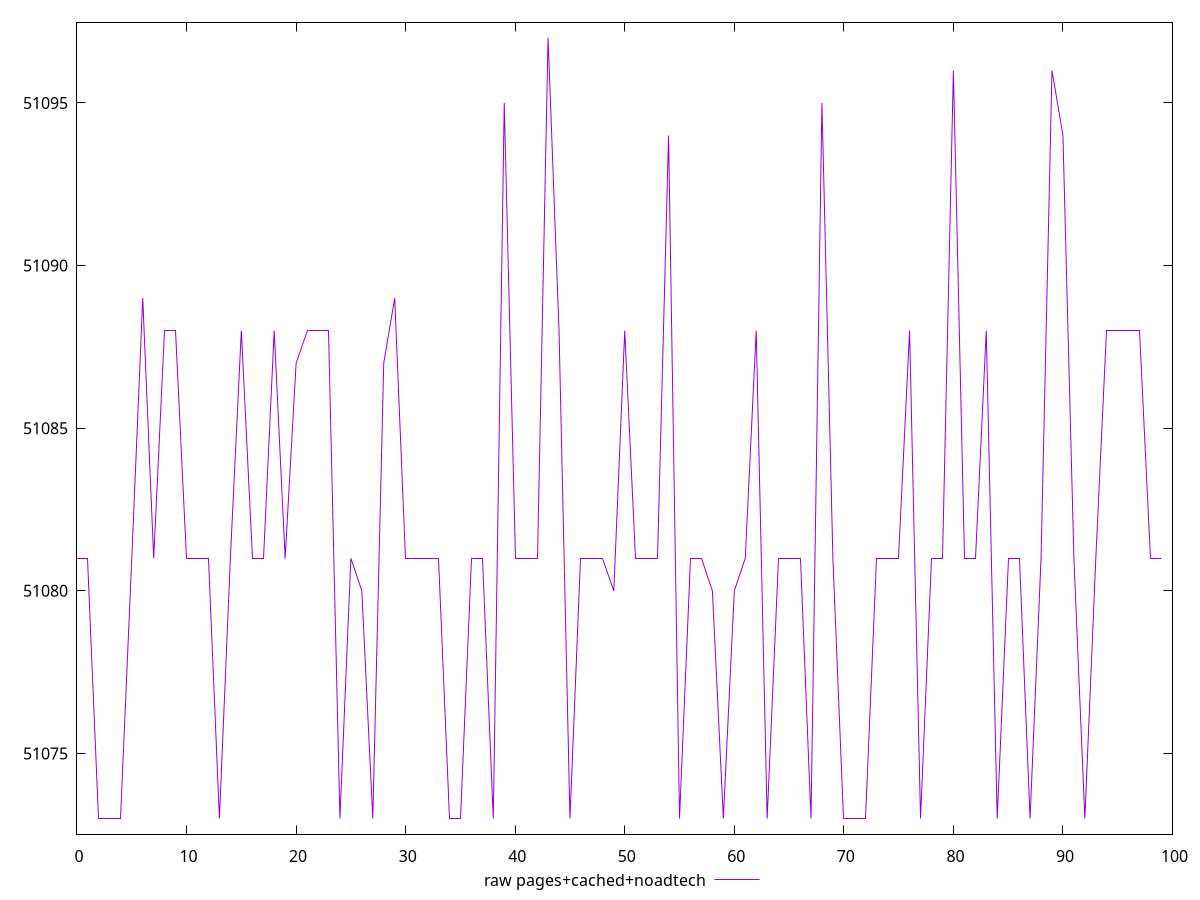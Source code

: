 $_rawPagesCachedNoadtech <<EOF
51081
51081
51073
51073
51073
51081
51089
51081
51088
51088
51081
51081
51081
51073
51081
51088
51081
51081
51088
51081
51087
51088
51088
51088
51073
51081
51080
51073
51087
51089
51081
51081
51081
51081
51073
51073
51081
51081
51073
51095
51081
51081
51081
51097
51088
51073
51081
51081
51081
51080
51088
51081
51081
51081
51094
51073
51081
51081
51080
51073
51080
51081
51088
51073
51081
51081
51081
51073
51095
51081
51073
51073
51073
51081
51081
51081
51088
51073
51081
51081
51096
51081
51081
51088
51073
51081
51081
51073
51081
51096
51094
51081
51073
51081
51088
51088
51088
51088
51081
51081
EOF
set key outside below
set terminal pngcairo
set output "report_00005_2020-11-02T22-26-11.212Z/uses-long-cache-ttl/pages+cached+noadtech//raw.png"
set yrange [51072.52:51097.48]
plot $_rawPagesCachedNoadtech title "raw pages+cached+noadtech" with line ,